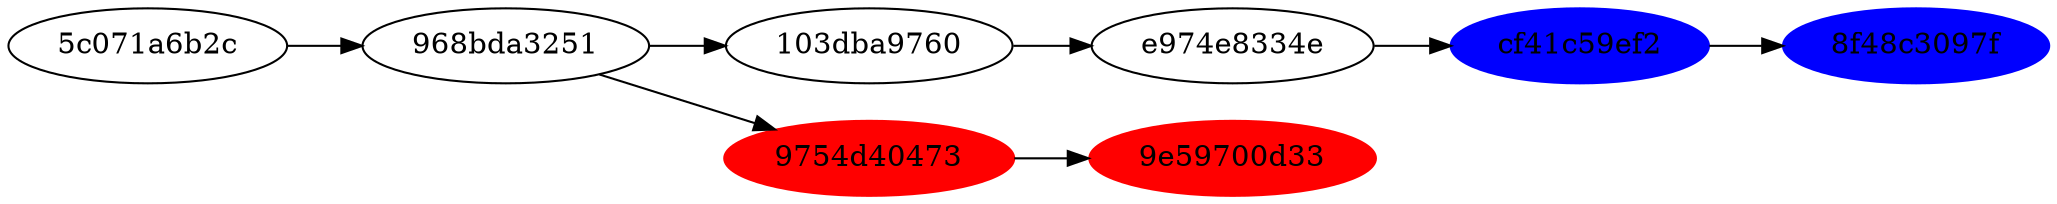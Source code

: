 digraph "Rebase"
{
    rankdir=LR;
    subgraph master
    {
        "cf41c59ef2" [color="blue"] [style="filled"];
        "8f48c3097f" [color="blue"] [style="filled"];
        "5c071a6b2c" -> "968bda3251" -> "103dba9760" -> "e974e8334e" -> "cf41c59ef2" -> "8f48c3097f";
    }
    subgraph branch
    {
        "968bda3251" -> "9754d40473" [weight=0];
        "9754d40473" [color="red"] [style="filled"];
        "9e59700d33" [color="red"] [style="filled"];
        "9754d40473" -> "9e59700d33";
    }
}
